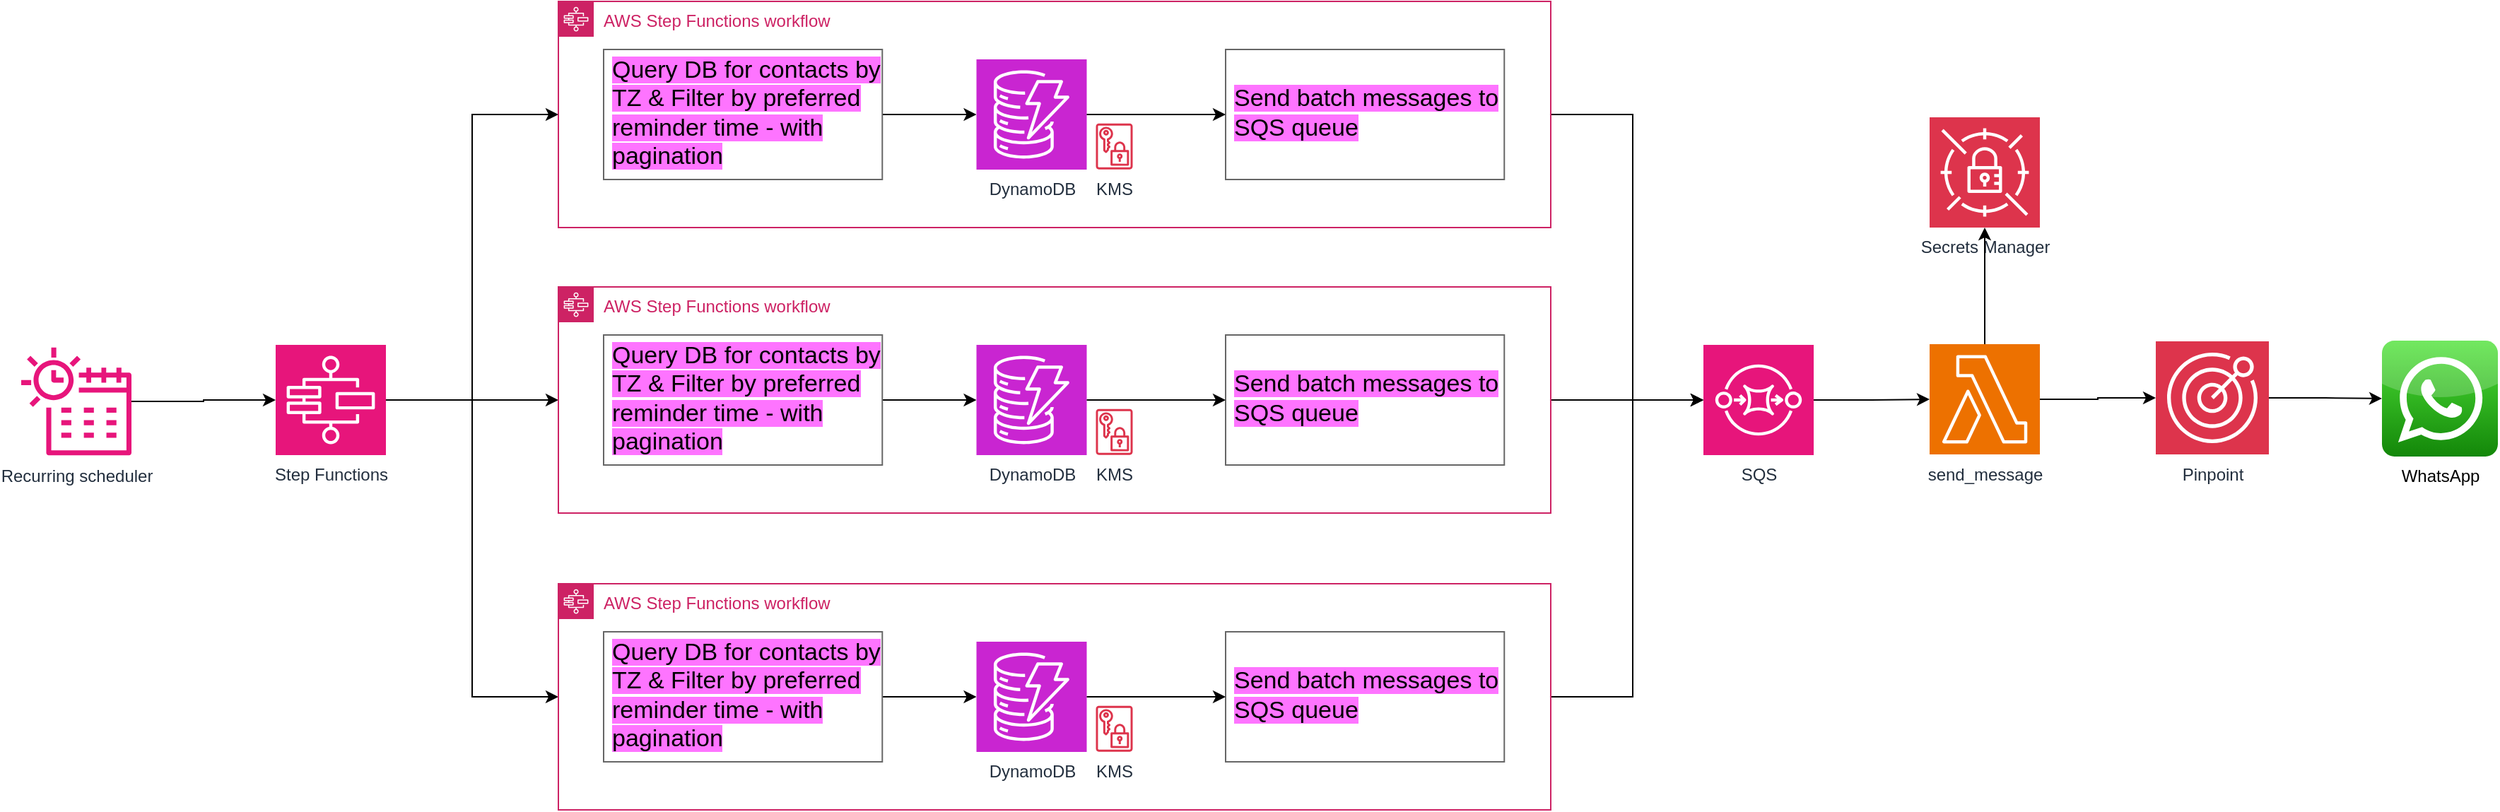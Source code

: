 <mxfile version="24.7.17">
  <diagram name="Hug Reminder Feature" id="2U5xHgDM5TuniUMEtGMu">
    <mxGraphModel dx="4285" dy="2276" grid="1" gridSize="10" guides="1" tooltips="1" connect="1" arrows="1" fold="1" page="1" pageScale="1" pageWidth="850" pageHeight="1100" math="0" shadow="0">
      <root>
        <mxCell id="0" />
        <mxCell id="1" parent="0" />
        <mxCell id="d4TWSAMVHj7KLlbmg61B-78" value="" style="edgeStyle=orthogonalEdgeStyle;rounded=0;orthogonalLoop=1;jettySize=auto;html=1;" edge="1" parent="1" source="d4TWSAMVHj7KLlbmg61B-62" target="d4TWSAMVHj7KLlbmg61B-43">
          <mxGeometry relative="1" as="geometry">
            <Array as="points">
              <mxPoint x="-570" y="-2" />
              <mxPoint x="-570" y="200" />
            </Array>
          </mxGeometry>
        </mxCell>
        <mxCell id="d4TWSAMVHj7KLlbmg61B-62" value="AWS Step Functions workflow" style="points=[[0,0],[0.25,0],[0.5,0],[0.75,0],[1,0],[1,0.25],[1,0.5],[1,0.75],[1,1],[0.75,1],[0.5,1],[0.25,1],[0,1],[0,0.75],[0,0.5],[0,0.25]];outlineConnect=0;gradientColor=none;html=1;whiteSpace=wrap;fontSize=12;fontStyle=0;container=1;pointerEvents=0;collapsible=0;recursiveResize=0;shape=mxgraph.aws4.group;grIcon=mxgraph.aws4.group_aws_step_functions_workflow;strokeColor=#CD2264;fillColor=none;verticalAlign=top;align=left;spacingLeft=30;fontColor=#CD2264;dashed=0;" vertex="1" parent="1">
          <mxGeometry x="-1330" y="-82" width="702" height="160" as="geometry" />
        </mxCell>
        <mxCell id="d4TWSAMVHj7KLlbmg61B-65" value="" style="edgeStyle=orthogonalEdgeStyle;rounded=0;orthogonalLoop=1;jettySize=auto;html=1;" edge="1" parent="d4TWSAMVHj7KLlbmg61B-62" source="d4TWSAMVHj7KLlbmg61B-63" target="d4TWSAMVHj7KLlbmg61B-52">
          <mxGeometry relative="1" as="geometry" />
        </mxCell>
        <mxCell id="d4TWSAMVHj7KLlbmg61B-63" value="&lt;span style=&quot;caret-color: rgb(0, 0, 0); color: rgb(0, 0, 0); background-color: rgb(254, 116, 255);&quot;&gt;Query DB for contacts by TZ &amp;amp; Filter by preferred reminder time - with pagination&lt;/span&gt;" style="strokeWidth=1;shadow=0;dashed=0;align=center;html=1;shape=mxgraph.mockup.text.textBox;fontColor=#666666;align=left;fontSize=17;spacingLeft=4;spacingTop=-3;whiteSpace=wrap;strokeColor=#666666;mainText=" vertex="1" parent="d4TWSAMVHj7KLlbmg61B-62">
          <mxGeometry x="32" y="34" width="197.14" height="92" as="geometry" />
        </mxCell>
        <mxCell id="d4TWSAMVHj7KLlbmg61B-51" value="" style="group" vertex="1" connectable="0" parent="d4TWSAMVHj7KLlbmg61B-62">
          <mxGeometry x="295.75" y="41" width="110.5" height="78" as="geometry" />
        </mxCell>
        <mxCell id="d4TWSAMVHj7KLlbmg61B-52" value="DynamoDB" style="sketch=0;points=[[0,0,0],[0.25,0,0],[0.5,0,0],[0.75,0,0],[1,0,0],[0,1,0],[0.25,1,0],[0.5,1,0],[0.75,1,0],[1,1,0],[0,0.25,0],[0,0.5,0],[0,0.75,0],[1,0.25,0],[1,0.5,0],[1,0.75,0]];outlineConnect=0;fontColor=#232F3E;fillColor=#C925D1;strokeColor=#ffffff;dashed=0;verticalLabelPosition=bottom;verticalAlign=top;align=center;html=1;fontSize=12;fontStyle=0;aspect=fixed;shape=mxgraph.aws4.resourceIcon;resIcon=mxgraph.aws4.dynamodb;" vertex="1" parent="d4TWSAMVHj7KLlbmg61B-51">
          <mxGeometry width="78" height="78" as="geometry" />
        </mxCell>
        <mxCell id="d4TWSAMVHj7KLlbmg61B-53" value="KMS" style="sketch=0;outlineConnect=0;fontColor=#232F3E;gradientColor=none;fillColor=#DD344C;strokeColor=none;dashed=0;verticalLabelPosition=bottom;verticalAlign=top;align=center;html=1;fontSize=12;fontStyle=0;aspect=fixed;pointerEvents=1;shape=mxgraph.aws4.data_encryption_key;" vertex="1" parent="d4TWSAMVHj7KLlbmg61B-51">
          <mxGeometry x="84.5" y="45.29" width="26" height="32.71" as="geometry" />
        </mxCell>
        <mxCell id="d4TWSAMVHj7KLlbmg61B-66" value="&lt;font color=&quot;#000000&quot;&gt;&lt;span style=&quot;caret-color: rgb(0, 0, 0); background-color: rgb(254, 116, 255);&quot;&gt;Send batch messages to SQS queue&lt;/span&gt;&lt;/font&gt;" style="strokeWidth=1;shadow=0;dashed=0;align=center;html=1;shape=mxgraph.mockup.text.textBox;fontColor=#666666;align=left;fontSize=17;spacingLeft=4;spacingTop=-3;whiteSpace=wrap;strokeColor=#666666;mainText=" vertex="1" parent="d4TWSAMVHj7KLlbmg61B-62">
          <mxGeometry x="472" y="34" width="197.14" height="92" as="geometry" />
        </mxCell>
        <mxCell id="d4TWSAMVHj7KLlbmg61B-67" value="" style="edgeStyle=orthogonalEdgeStyle;rounded=0;orthogonalLoop=1;jettySize=auto;html=1;" edge="1" parent="d4TWSAMVHj7KLlbmg61B-62" source="d4TWSAMVHj7KLlbmg61B-52" target="d4TWSAMVHj7KLlbmg61B-66">
          <mxGeometry relative="1" as="geometry" />
        </mxCell>
        <mxCell id="d4TWSAMVHj7KLlbmg61B-50" value="" style="edgeStyle=orthogonalEdgeStyle;rounded=0;orthogonalLoop=1;jettySize=auto;html=1;" edge="1" parent="1" source="d4TWSAMVHj7KLlbmg61B-34" target="d4TWSAMVHj7KLlbmg61B-36">
          <mxGeometry relative="1" as="geometry" />
        </mxCell>
        <mxCell id="d4TWSAMVHj7KLlbmg61B-34" value="Pinpoint" style="sketch=0;points=[[0,0,0],[0.25,0,0],[0.5,0,0],[0.75,0,0],[1,0,0],[0,1,0],[0.25,1,0],[0.5,1,0],[0.75,1,0],[1,1,0],[0,0.25,0],[0,0.5,0],[0,0.75,0],[1,0.25,0],[1,0.5,0],[1,0.75,0]];outlineConnect=0;fontColor=#232F3E;fillColor=#DD344C;strokeColor=#ffffff;dashed=0;verticalLabelPosition=bottom;verticalAlign=top;align=center;html=1;fontSize=12;fontStyle=0;aspect=fixed;shape=mxgraph.aws4.resourceIcon;resIcon=mxgraph.aws4.pinpoint;" vertex="1" parent="1">
          <mxGeometry x="-200" y="158.5" width="80" height="80" as="geometry" />
        </mxCell>
        <mxCell id="d4TWSAMVHj7KLlbmg61B-36" value="WhatsApp" style="dashed=0;outlineConnect=0;html=1;align=center;labelPosition=center;verticalLabelPosition=bottom;verticalAlign=top;shape=mxgraph.webicons.whatsapp;fillColor=#4FE238;gradientColor=#138709" vertex="1" parent="1">
          <mxGeometry x="-40" y="158" width="82" height="82" as="geometry" />
        </mxCell>
        <mxCell id="d4TWSAMVHj7KLlbmg61B-38" value="Secrets Manager" style="sketch=0;points=[[0,0,0],[0.25,0,0],[0.5,0,0],[0.75,0,0],[1,0,0],[0,1,0],[0.25,1,0],[0.5,1,0],[0.75,1,0],[1,1,0],[0,0.25,0],[0,0.5,0],[0,0.75,0],[1,0.25,0],[1,0.5,0],[1,0.75,0]];outlineConnect=0;fontColor=#232F3E;fillColor=#DD344C;strokeColor=#ffffff;dashed=0;verticalLabelPosition=bottom;verticalAlign=top;align=center;html=1;fontSize=12;fontStyle=0;aspect=fixed;shape=mxgraph.aws4.resourceIcon;resIcon=mxgraph.aws4.secrets_manager;" vertex="1" parent="1">
          <mxGeometry x="-360" width="78" height="78" as="geometry" />
        </mxCell>
        <mxCell id="d4TWSAMVHj7KLlbmg61B-45" value="" style="edgeStyle=orthogonalEdgeStyle;rounded=0;orthogonalLoop=1;jettySize=auto;html=1;" edge="1" parent="1" source="d4TWSAMVHj7KLlbmg61B-43" target="d4TWSAMVHj7KLlbmg61B-44">
          <mxGeometry relative="1" as="geometry" />
        </mxCell>
        <mxCell id="d4TWSAMVHj7KLlbmg61B-43" value="SQS" style="sketch=0;points=[[0,0,0],[0.25,0,0],[0.5,0,0],[0.75,0,0],[1,0,0],[0,1,0],[0.25,1,0],[0.5,1,0],[0.75,1,0],[1,1,0],[0,0.25,0],[0,0.5,0],[0,0.75,0],[1,0.25,0],[1,0.5,0],[1,0.75,0]];outlineConnect=0;fontColor=#232F3E;fillColor=#E7157B;strokeColor=#ffffff;dashed=0;verticalLabelPosition=bottom;verticalAlign=top;align=center;html=1;fontSize=12;fontStyle=0;aspect=fixed;shape=mxgraph.aws4.resourceIcon;resIcon=mxgraph.aws4.sqs;" vertex="1" parent="1">
          <mxGeometry x="-520" y="161" width="78" height="78" as="geometry" />
        </mxCell>
        <mxCell id="d4TWSAMVHj7KLlbmg61B-46" value="" style="edgeStyle=orthogonalEdgeStyle;rounded=0;orthogonalLoop=1;jettySize=auto;html=1;" edge="1" parent="1" source="d4TWSAMVHj7KLlbmg61B-44" target="d4TWSAMVHj7KLlbmg61B-38">
          <mxGeometry relative="1" as="geometry" />
        </mxCell>
        <mxCell id="d4TWSAMVHj7KLlbmg61B-49" value="" style="edgeStyle=orthogonalEdgeStyle;rounded=0;orthogonalLoop=1;jettySize=auto;html=1;" edge="1" parent="1" source="d4TWSAMVHj7KLlbmg61B-44" target="d4TWSAMVHj7KLlbmg61B-34">
          <mxGeometry relative="1" as="geometry" />
        </mxCell>
        <mxCell id="d4TWSAMVHj7KLlbmg61B-44" value="send_message" style="sketch=0;points=[[0,0,0],[0.25,0,0],[0.5,0,0],[0.75,0,0],[1,0,0],[0,1,0],[0.25,1,0],[0.5,1,0],[0.75,1,0],[1,1,0],[0,0.25,0],[0,0.5,0],[0,0.75,0],[1,0.25,0],[1,0.5,0],[1,0.75,0]];outlineConnect=0;fontColor=#232F3E;fillColor=#ED7100;strokeColor=#ffffff;dashed=0;verticalLabelPosition=bottom;verticalAlign=top;align=center;html=1;fontSize=12;fontStyle=0;aspect=fixed;shape=mxgraph.aws4.resourceIcon;resIcon=mxgraph.aws4.lambda;" vertex="1" parent="1">
          <mxGeometry x="-360" y="160.5" width="78" height="78" as="geometry" />
        </mxCell>
        <mxCell id="d4TWSAMVHj7KLlbmg61B-95" style="edgeStyle=orthogonalEdgeStyle;rounded=0;orthogonalLoop=1;jettySize=auto;html=1;entryX=0;entryY=0.5;entryDx=0;entryDy=0;" edge="1" parent="1" source="d4TWSAMVHj7KLlbmg61B-54" target="d4TWSAMVHj7KLlbmg61B-62">
          <mxGeometry relative="1" as="geometry" />
        </mxCell>
        <mxCell id="d4TWSAMVHj7KLlbmg61B-96" style="edgeStyle=orthogonalEdgeStyle;rounded=0;orthogonalLoop=1;jettySize=auto;html=1;entryX=0;entryY=0.5;entryDx=0;entryDy=0;" edge="1" parent="1" source="d4TWSAMVHj7KLlbmg61B-54" target="d4TWSAMVHj7KLlbmg61B-80">
          <mxGeometry relative="1" as="geometry" />
        </mxCell>
        <mxCell id="d4TWSAMVHj7KLlbmg61B-97" style="edgeStyle=orthogonalEdgeStyle;rounded=0;orthogonalLoop=1;jettySize=auto;html=1;entryX=0;entryY=0.5;entryDx=0;entryDy=0;" edge="1" parent="1" source="d4TWSAMVHj7KLlbmg61B-54" target="d4TWSAMVHj7KLlbmg61B-69">
          <mxGeometry relative="1" as="geometry" />
        </mxCell>
        <mxCell id="d4TWSAMVHj7KLlbmg61B-54" value="Step Functions" style="sketch=0;points=[[0,0,0],[0.25,0,0],[0.5,0,0],[0.75,0,0],[1,0,0],[0,1,0],[0.25,1,0],[0.5,1,0],[0.75,1,0],[1,1,0],[0,0.25,0],[0,0.5,0],[0,0.75,0],[1,0.25,0],[1,0.5,0],[1,0.75,0]];outlineConnect=0;fontColor=#232F3E;fillColor=#E7157B;strokeColor=#ffffff;dashed=0;verticalLabelPosition=bottom;verticalAlign=top;align=center;html=1;fontSize=12;fontStyle=0;aspect=fixed;shape=mxgraph.aws4.resourceIcon;resIcon=mxgraph.aws4.step_functions;" vertex="1" parent="1">
          <mxGeometry x="-1530" y="161" width="78" height="78" as="geometry" />
        </mxCell>
        <mxCell id="d4TWSAMVHj7KLlbmg61B-89" style="edgeStyle=orthogonalEdgeStyle;rounded=0;orthogonalLoop=1;jettySize=auto;html=1;" edge="1" parent="1" source="d4TWSAMVHj7KLlbmg61B-69" target="d4TWSAMVHj7KLlbmg61B-43">
          <mxGeometry relative="1" as="geometry">
            <Array as="points">
              <mxPoint x="-570" y="410" />
              <mxPoint x="-570" y="200" />
            </Array>
          </mxGeometry>
        </mxCell>
        <mxCell id="d4TWSAMVHj7KLlbmg61B-69" value="AWS Step Functions workflow" style="points=[[0,0],[0.25,0],[0.5,0],[0.75,0],[1,0],[1,0.25],[1,0.5],[1,0.75],[1,1],[0.75,1],[0.5,1],[0.25,1],[0,1],[0,0.75],[0,0.5],[0,0.25]];outlineConnect=0;gradientColor=none;html=1;whiteSpace=wrap;fontSize=12;fontStyle=0;container=1;pointerEvents=0;collapsible=0;recursiveResize=0;shape=mxgraph.aws4.group;grIcon=mxgraph.aws4.group_aws_step_functions_workflow;strokeColor=#CD2264;fillColor=none;verticalAlign=top;align=left;spacingLeft=30;fontColor=#CD2264;dashed=0;" vertex="1" parent="1">
          <mxGeometry x="-1330" y="330" width="702" height="160" as="geometry" />
        </mxCell>
        <mxCell id="d4TWSAMVHj7KLlbmg61B-70" value="" style="edgeStyle=orthogonalEdgeStyle;rounded=0;orthogonalLoop=1;jettySize=auto;html=1;" edge="1" parent="d4TWSAMVHj7KLlbmg61B-69" source="d4TWSAMVHj7KLlbmg61B-71" target="d4TWSAMVHj7KLlbmg61B-73">
          <mxGeometry relative="1" as="geometry" />
        </mxCell>
        <mxCell id="d4TWSAMVHj7KLlbmg61B-71" value="&lt;span style=&quot;caret-color: rgb(0, 0, 0); color: rgb(0, 0, 0); background-color: rgb(254, 116, 255);&quot;&gt;Query DB for contacts by TZ &amp;amp; Filter by preferred reminder time - with pagination&lt;/span&gt;" style="strokeWidth=1;shadow=0;dashed=0;align=center;html=1;shape=mxgraph.mockup.text.textBox;fontColor=#666666;align=left;fontSize=17;spacingLeft=4;spacingTop=-3;whiteSpace=wrap;strokeColor=#666666;mainText=" vertex="1" parent="d4TWSAMVHj7KLlbmg61B-69">
          <mxGeometry x="32" y="34" width="197.14" height="92" as="geometry" />
        </mxCell>
        <mxCell id="d4TWSAMVHj7KLlbmg61B-72" value="" style="group" vertex="1" connectable="0" parent="d4TWSAMVHj7KLlbmg61B-69">
          <mxGeometry x="295.75" y="41" width="110.5" height="78" as="geometry" />
        </mxCell>
        <mxCell id="d4TWSAMVHj7KLlbmg61B-73" value="DynamoDB" style="sketch=0;points=[[0,0,0],[0.25,0,0],[0.5,0,0],[0.75,0,0],[1,0,0],[0,1,0],[0.25,1,0],[0.5,1,0],[0.75,1,0],[1,1,0],[0,0.25,0],[0,0.5,0],[0,0.75,0],[1,0.25,0],[1,0.5,0],[1,0.75,0]];outlineConnect=0;fontColor=#232F3E;fillColor=#C925D1;strokeColor=#ffffff;dashed=0;verticalLabelPosition=bottom;verticalAlign=top;align=center;html=1;fontSize=12;fontStyle=0;aspect=fixed;shape=mxgraph.aws4.resourceIcon;resIcon=mxgraph.aws4.dynamodb;" vertex="1" parent="d4TWSAMVHj7KLlbmg61B-72">
          <mxGeometry width="78" height="78" as="geometry" />
        </mxCell>
        <mxCell id="d4TWSAMVHj7KLlbmg61B-74" value="KMS" style="sketch=0;outlineConnect=0;fontColor=#232F3E;gradientColor=none;fillColor=#DD344C;strokeColor=none;dashed=0;verticalLabelPosition=bottom;verticalAlign=top;align=center;html=1;fontSize=12;fontStyle=0;aspect=fixed;pointerEvents=1;shape=mxgraph.aws4.data_encryption_key;" vertex="1" parent="d4TWSAMVHj7KLlbmg61B-72">
          <mxGeometry x="84.5" y="45.29" width="26" height="32.71" as="geometry" />
        </mxCell>
        <mxCell id="d4TWSAMVHj7KLlbmg61B-75" value="&lt;font color=&quot;#000000&quot;&gt;&lt;span style=&quot;caret-color: rgb(0, 0, 0); background-color: rgb(254, 116, 255);&quot;&gt;Send batch messages to SQS queue&lt;/span&gt;&lt;/font&gt;" style="strokeWidth=1;shadow=0;dashed=0;align=center;html=1;shape=mxgraph.mockup.text.textBox;fontColor=#666666;align=left;fontSize=17;spacingLeft=4;spacingTop=-3;whiteSpace=wrap;strokeColor=#666666;mainText=" vertex="1" parent="d4TWSAMVHj7KLlbmg61B-69">
          <mxGeometry x="472" y="34" width="197.14" height="92" as="geometry" />
        </mxCell>
        <mxCell id="d4TWSAMVHj7KLlbmg61B-76" value="" style="edgeStyle=orthogonalEdgeStyle;rounded=0;orthogonalLoop=1;jettySize=auto;html=1;" edge="1" parent="d4TWSAMVHj7KLlbmg61B-69" source="d4TWSAMVHj7KLlbmg61B-73" target="d4TWSAMVHj7KLlbmg61B-75">
          <mxGeometry relative="1" as="geometry" />
        </mxCell>
        <mxCell id="d4TWSAMVHj7KLlbmg61B-88" value="" style="edgeStyle=orthogonalEdgeStyle;rounded=0;orthogonalLoop=1;jettySize=auto;html=1;" edge="1" parent="1" source="d4TWSAMVHj7KLlbmg61B-80" target="d4TWSAMVHj7KLlbmg61B-43">
          <mxGeometry relative="1" as="geometry" />
        </mxCell>
        <mxCell id="d4TWSAMVHj7KLlbmg61B-80" value="AWS Step Functions workflow" style="points=[[0,0],[0.25,0],[0.5,0],[0.75,0],[1,0],[1,0.25],[1,0.5],[1,0.75],[1,1],[0.75,1],[0.5,1],[0.25,1],[0,1],[0,0.75],[0,0.5],[0,0.25]];outlineConnect=0;gradientColor=none;html=1;whiteSpace=wrap;fontSize=12;fontStyle=0;container=1;pointerEvents=0;collapsible=0;recursiveResize=0;shape=mxgraph.aws4.group;grIcon=mxgraph.aws4.group_aws_step_functions_workflow;strokeColor=#CD2264;fillColor=none;verticalAlign=top;align=left;spacingLeft=30;fontColor=#CD2264;dashed=0;" vertex="1" parent="1">
          <mxGeometry x="-1330" y="120" width="702" height="160" as="geometry" />
        </mxCell>
        <mxCell id="d4TWSAMVHj7KLlbmg61B-81" value="" style="edgeStyle=orthogonalEdgeStyle;rounded=0;orthogonalLoop=1;jettySize=auto;html=1;" edge="1" parent="d4TWSAMVHj7KLlbmg61B-80" source="d4TWSAMVHj7KLlbmg61B-82" target="d4TWSAMVHj7KLlbmg61B-84">
          <mxGeometry relative="1" as="geometry" />
        </mxCell>
        <mxCell id="d4TWSAMVHj7KLlbmg61B-82" value="&lt;span style=&quot;caret-color: rgb(0, 0, 0); color: rgb(0, 0, 0); background-color: rgb(254, 116, 255);&quot;&gt;Query DB for contacts by TZ &amp;amp; Filter by preferred reminder time - with pagination&lt;/span&gt;" style="strokeWidth=1;shadow=0;dashed=0;align=center;html=1;shape=mxgraph.mockup.text.textBox;fontColor=#666666;align=left;fontSize=17;spacingLeft=4;spacingTop=-3;whiteSpace=wrap;strokeColor=#666666;mainText=" vertex="1" parent="d4TWSAMVHj7KLlbmg61B-80">
          <mxGeometry x="32" y="34" width="197.14" height="92" as="geometry" />
        </mxCell>
        <mxCell id="d4TWSAMVHj7KLlbmg61B-83" value="" style="group" vertex="1" connectable="0" parent="d4TWSAMVHj7KLlbmg61B-80">
          <mxGeometry x="295.75" y="41" width="110.5" height="78" as="geometry" />
        </mxCell>
        <mxCell id="d4TWSAMVHj7KLlbmg61B-84" value="DynamoDB" style="sketch=0;points=[[0,0,0],[0.25,0,0],[0.5,0,0],[0.75,0,0],[1,0,0],[0,1,0],[0.25,1,0],[0.5,1,0],[0.75,1,0],[1,1,0],[0,0.25,0],[0,0.5,0],[0,0.75,0],[1,0.25,0],[1,0.5,0],[1,0.75,0]];outlineConnect=0;fontColor=#232F3E;fillColor=#C925D1;strokeColor=#ffffff;dashed=0;verticalLabelPosition=bottom;verticalAlign=top;align=center;html=1;fontSize=12;fontStyle=0;aspect=fixed;shape=mxgraph.aws4.resourceIcon;resIcon=mxgraph.aws4.dynamodb;" vertex="1" parent="d4TWSAMVHj7KLlbmg61B-83">
          <mxGeometry width="78" height="78" as="geometry" />
        </mxCell>
        <mxCell id="d4TWSAMVHj7KLlbmg61B-85" value="KMS" style="sketch=0;outlineConnect=0;fontColor=#232F3E;gradientColor=none;fillColor=#DD344C;strokeColor=none;dashed=0;verticalLabelPosition=bottom;verticalAlign=top;align=center;html=1;fontSize=12;fontStyle=0;aspect=fixed;pointerEvents=1;shape=mxgraph.aws4.data_encryption_key;" vertex="1" parent="d4TWSAMVHj7KLlbmg61B-83">
          <mxGeometry x="84.5" y="45.29" width="26" height="32.71" as="geometry" />
        </mxCell>
        <mxCell id="d4TWSAMVHj7KLlbmg61B-86" value="&lt;font color=&quot;#000000&quot;&gt;&lt;span style=&quot;caret-color: rgb(0, 0, 0); background-color: rgb(254, 116, 255);&quot;&gt;Send batch messages to SQS queue&lt;/span&gt;&lt;/font&gt;" style="strokeWidth=1;shadow=0;dashed=0;align=center;html=1;shape=mxgraph.mockup.text.textBox;fontColor=#666666;align=left;fontSize=17;spacingLeft=4;spacingTop=-3;whiteSpace=wrap;strokeColor=#666666;mainText=" vertex="1" parent="d4TWSAMVHj7KLlbmg61B-80">
          <mxGeometry x="472" y="34" width="197.14" height="92" as="geometry" />
        </mxCell>
        <mxCell id="d4TWSAMVHj7KLlbmg61B-87" value="" style="edgeStyle=orthogonalEdgeStyle;rounded=0;orthogonalLoop=1;jettySize=auto;html=1;" edge="1" parent="d4TWSAMVHj7KLlbmg61B-80" source="d4TWSAMVHj7KLlbmg61B-84" target="d4TWSAMVHj7KLlbmg61B-86">
          <mxGeometry relative="1" as="geometry" />
        </mxCell>
        <mxCell id="d4TWSAMVHj7KLlbmg61B-101" style="edgeStyle=orthogonalEdgeStyle;rounded=0;orthogonalLoop=1;jettySize=auto;html=1;" edge="1" parent="1" source="d4TWSAMVHj7KLlbmg61B-100" target="d4TWSAMVHj7KLlbmg61B-54">
          <mxGeometry relative="1" as="geometry" />
        </mxCell>
        <mxCell id="d4TWSAMVHj7KLlbmg61B-100" value="Recurring scheduler" style="sketch=0;outlineConnect=0;fontColor=#232F3E;gradientColor=none;fillColor=#E7157B;strokeColor=none;dashed=0;verticalLabelPosition=bottom;verticalAlign=top;align=center;html=1;fontSize=12;fontStyle=0;aspect=fixed;pointerEvents=1;shape=mxgraph.aws4.eventbridge_scheduler;" vertex="1" parent="1">
          <mxGeometry x="-1710" y="162" width="78" height="78" as="geometry" />
        </mxCell>
      </root>
    </mxGraphModel>
  </diagram>
</mxfile>
